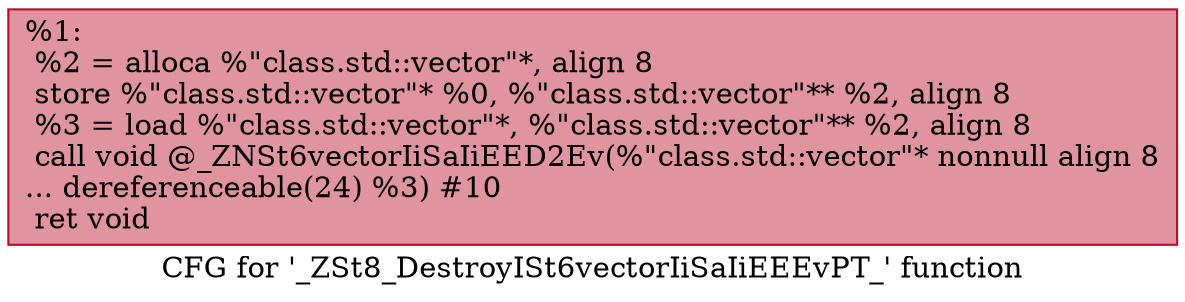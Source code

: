 digraph "CFG for '_ZSt8_DestroyISt6vectorIiSaIiEEEvPT_' function" {
	label="CFG for '_ZSt8_DestroyISt6vectorIiSaIiEEEvPT_' function";

	Node0x562219a94570 [shape=record,color="#b70d28ff", style=filled, fillcolor="#b70d2870",label="{%1:\l  %2 = alloca %\"class.std::vector\"*, align 8\l  store %\"class.std::vector\"* %0, %\"class.std::vector\"** %2, align 8\l  %3 = load %\"class.std::vector\"*, %\"class.std::vector\"** %2, align 8\l  call void @_ZNSt6vectorIiSaIiEED2Ev(%\"class.std::vector\"* nonnull align 8\l... dereferenceable(24) %3) #10\l  ret void\l}"];
}
